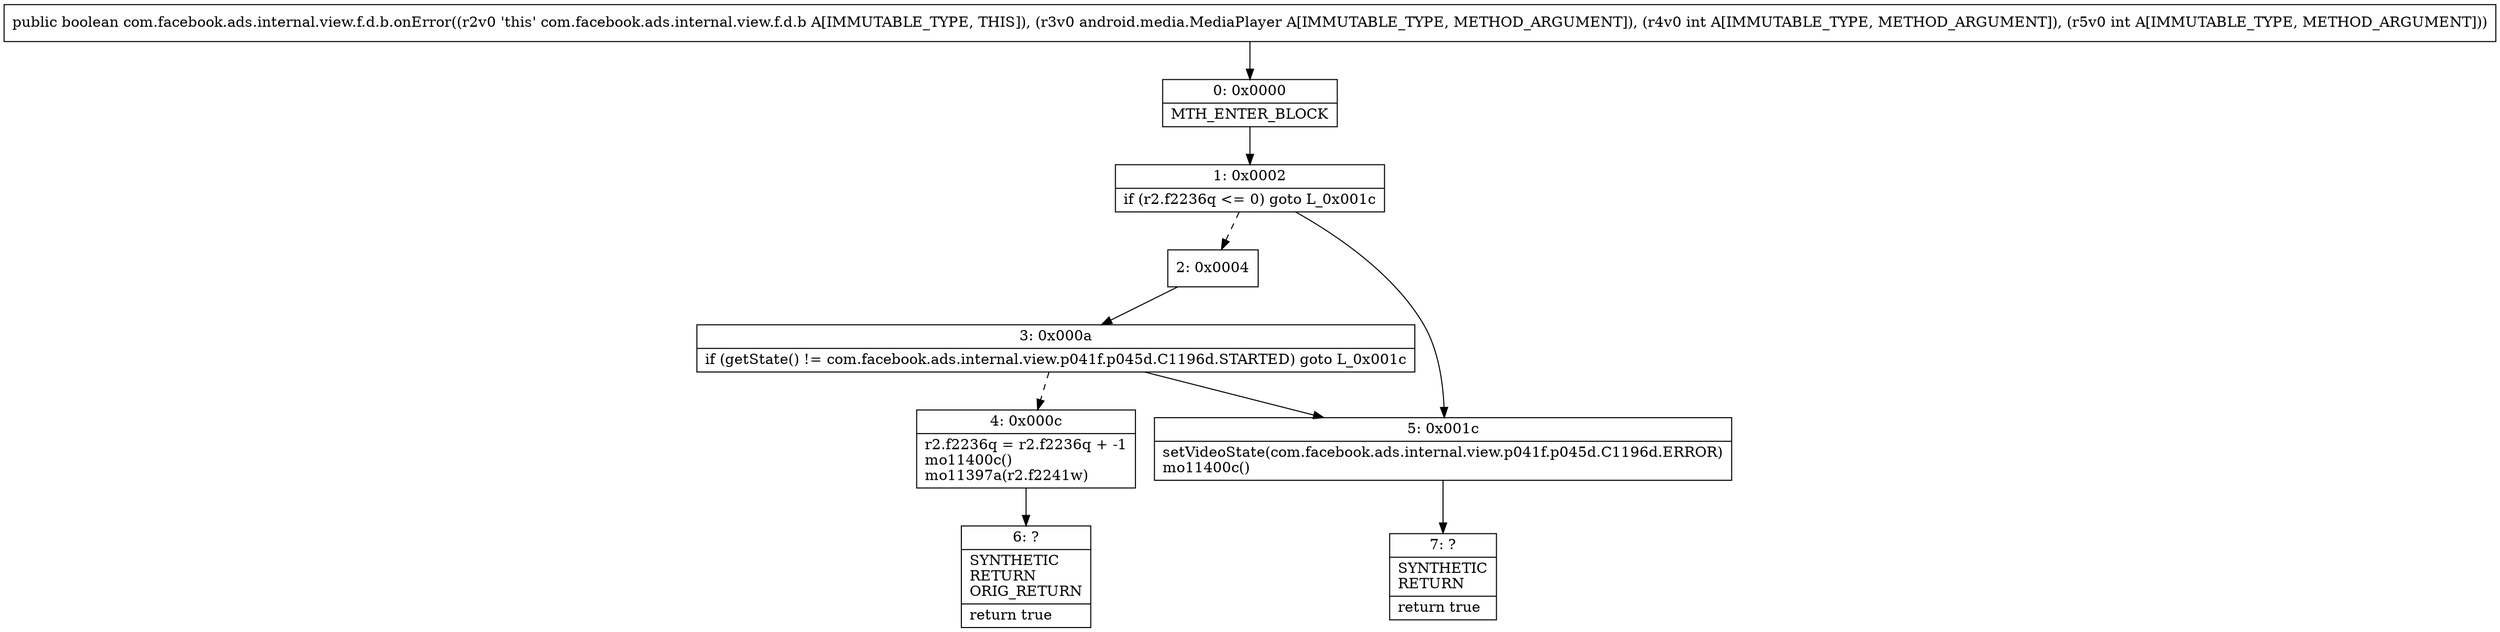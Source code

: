 digraph "CFG forcom.facebook.ads.internal.view.f.d.b.onError(Landroid\/media\/MediaPlayer;II)Z" {
Node_0 [shape=record,label="{0\:\ 0x0000|MTH_ENTER_BLOCK\l}"];
Node_1 [shape=record,label="{1\:\ 0x0002|if (r2.f2236q \<= 0) goto L_0x001c\l}"];
Node_2 [shape=record,label="{2\:\ 0x0004}"];
Node_3 [shape=record,label="{3\:\ 0x000a|if (getState() != com.facebook.ads.internal.view.p041f.p045d.C1196d.STARTED) goto L_0x001c\l}"];
Node_4 [shape=record,label="{4\:\ 0x000c|r2.f2236q = r2.f2236q + \-1\lmo11400c()\lmo11397a(r2.f2241w)\l}"];
Node_5 [shape=record,label="{5\:\ 0x001c|setVideoState(com.facebook.ads.internal.view.p041f.p045d.C1196d.ERROR)\lmo11400c()\l}"];
Node_6 [shape=record,label="{6\:\ ?|SYNTHETIC\lRETURN\lORIG_RETURN\l|return true\l}"];
Node_7 [shape=record,label="{7\:\ ?|SYNTHETIC\lRETURN\l|return true\l}"];
MethodNode[shape=record,label="{public boolean com.facebook.ads.internal.view.f.d.b.onError((r2v0 'this' com.facebook.ads.internal.view.f.d.b A[IMMUTABLE_TYPE, THIS]), (r3v0 android.media.MediaPlayer A[IMMUTABLE_TYPE, METHOD_ARGUMENT]), (r4v0 int A[IMMUTABLE_TYPE, METHOD_ARGUMENT]), (r5v0 int A[IMMUTABLE_TYPE, METHOD_ARGUMENT])) }"];
MethodNode -> Node_0;
Node_0 -> Node_1;
Node_1 -> Node_2[style=dashed];
Node_1 -> Node_5;
Node_2 -> Node_3;
Node_3 -> Node_4[style=dashed];
Node_3 -> Node_5;
Node_4 -> Node_6;
Node_5 -> Node_7;
}

